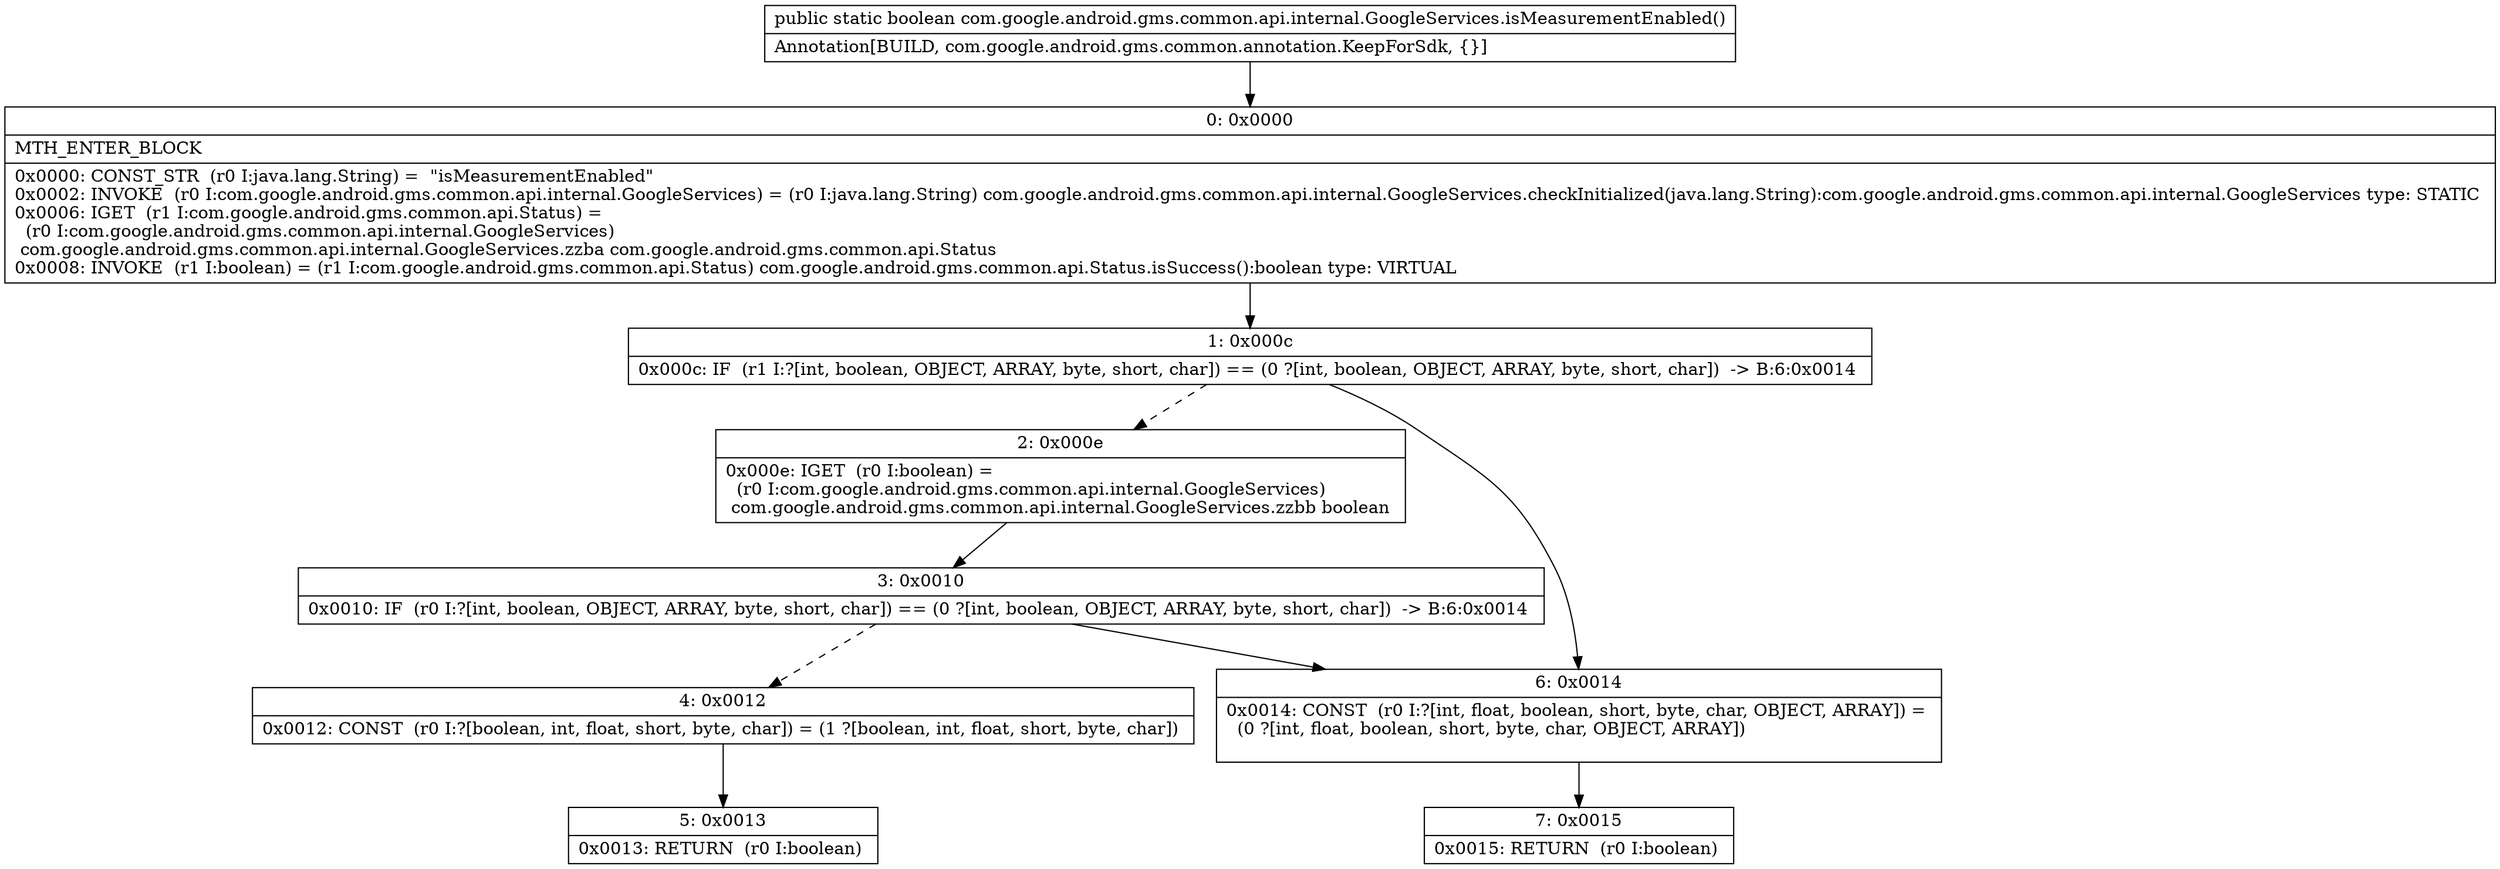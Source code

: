 digraph "CFG forcom.google.android.gms.common.api.internal.GoogleServices.isMeasurementEnabled()Z" {
Node_0 [shape=record,label="{0\:\ 0x0000|MTH_ENTER_BLOCK\l|0x0000: CONST_STR  (r0 I:java.lang.String) =  \"isMeasurementEnabled\" \l0x0002: INVOKE  (r0 I:com.google.android.gms.common.api.internal.GoogleServices) = (r0 I:java.lang.String) com.google.android.gms.common.api.internal.GoogleServices.checkInitialized(java.lang.String):com.google.android.gms.common.api.internal.GoogleServices type: STATIC \l0x0006: IGET  (r1 I:com.google.android.gms.common.api.Status) = \l  (r0 I:com.google.android.gms.common.api.internal.GoogleServices)\l com.google.android.gms.common.api.internal.GoogleServices.zzba com.google.android.gms.common.api.Status \l0x0008: INVOKE  (r1 I:boolean) = (r1 I:com.google.android.gms.common.api.Status) com.google.android.gms.common.api.Status.isSuccess():boolean type: VIRTUAL \l}"];
Node_1 [shape=record,label="{1\:\ 0x000c|0x000c: IF  (r1 I:?[int, boolean, OBJECT, ARRAY, byte, short, char]) == (0 ?[int, boolean, OBJECT, ARRAY, byte, short, char])  \-\> B:6:0x0014 \l}"];
Node_2 [shape=record,label="{2\:\ 0x000e|0x000e: IGET  (r0 I:boolean) = \l  (r0 I:com.google.android.gms.common.api.internal.GoogleServices)\l com.google.android.gms.common.api.internal.GoogleServices.zzbb boolean \l}"];
Node_3 [shape=record,label="{3\:\ 0x0010|0x0010: IF  (r0 I:?[int, boolean, OBJECT, ARRAY, byte, short, char]) == (0 ?[int, boolean, OBJECT, ARRAY, byte, short, char])  \-\> B:6:0x0014 \l}"];
Node_4 [shape=record,label="{4\:\ 0x0012|0x0012: CONST  (r0 I:?[boolean, int, float, short, byte, char]) = (1 ?[boolean, int, float, short, byte, char]) \l}"];
Node_5 [shape=record,label="{5\:\ 0x0013|0x0013: RETURN  (r0 I:boolean) \l}"];
Node_6 [shape=record,label="{6\:\ 0x0014|0x0014: CONST  (r0 I:?[int, float, boolean, short, byte, char, OBJECT, ARRAY]) = \l  (0 ?[int, float, boolean, short, byte, char, OBJECT, ARRAY])\l \l}"];
Node_7 [shape=record,label="{7\:\ 0x0015|0x0015: RETURN  (r0 I:boolean) \l}"];
MethodNode[shape=record,label="{public static boolean com.google.android.gms.common.api.internal.GoogleServices.isMeasurementEnabled()  | Annotation[BUILD, com.google.android.gms.common.annotation.KeepForSdk, \{\}]\l}"];
MethodNode -> Node_0;
Node_0 -> Node_1;
Node_1 -> Node_2[style=dashed];
Node_1 -> Node_6;
Node_2 -> Node_3;
Node_3 -> Node_4[style=dashed];
Node_3 -> Node_6;
Node_4 -> Node_5;
Node_6 -> Node_7;
}

